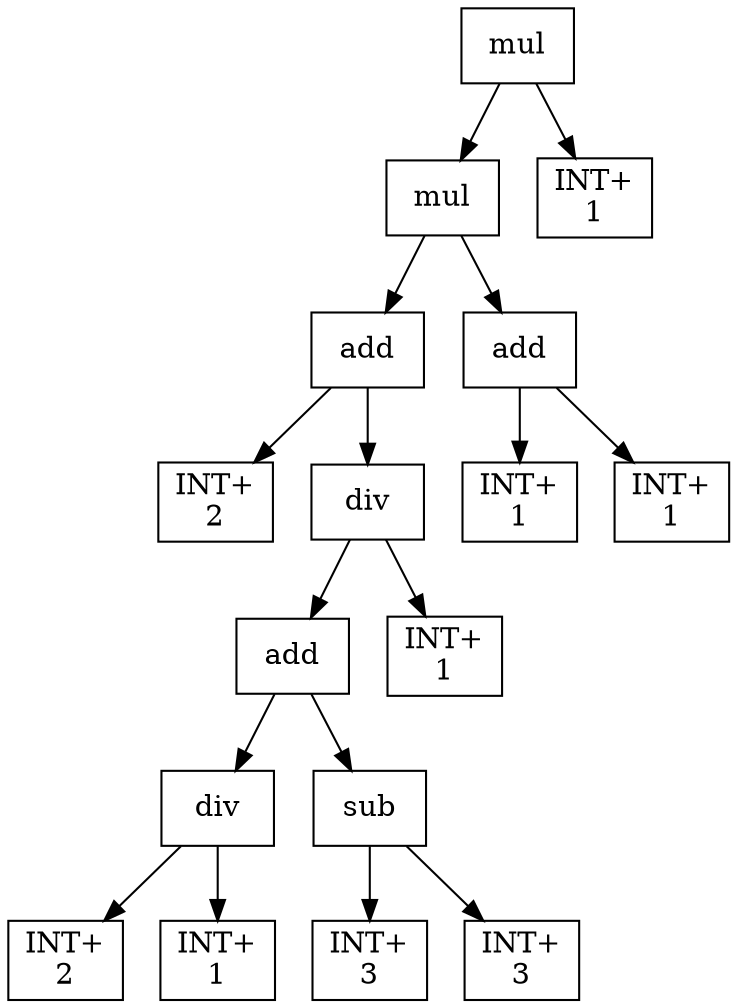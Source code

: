 digraph expr {
  node [shape=box];
  n1 [label="mul"];
  n2 [label="mul"];
  n3 [label="add"];
  n4 [label="INT+\n2"];
  n5 [label="div"];
  n6 [label="add"];
  n7 [label="div"];
  n8 [label="INT+\n2"];
  n9 [label="INT+\n1"];
  n7 -> n8;
  n7 -> n9;
  n10 [label="sub"];
  n11 [label="INT+\n3"];
  n12 [label="INT+\n3"];
  n10 -> n11;
  n10 -> n12;
  n6 -> n7;
  n6 -> n10;
  n13 [label="INT+\n1"];
  n5 -> n6;
  n5 -> n13;
  n3 -> n4;
  n3 -> n5;
  n14 [label="add"];
  n15 [label="INT+\n1"];
  n16 [label="INT+\n1"];
  n14 -> n15;
  n14 -> n16;
  n2 -> n3;
  n2 -> n14;
  n17 [label="INT+\n1"];
  n1 -> n2;
  n1 -> n17;
}